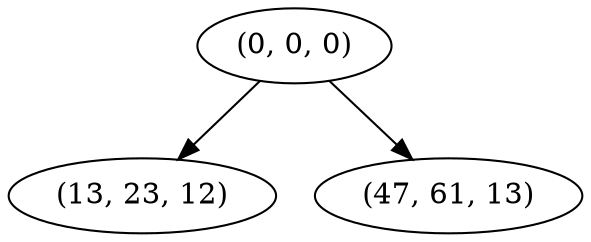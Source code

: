 digraph tree {
    "(0, 0, 0)";
    "(13, 23, 12)";
    "(47, 61, 13)";
    "(0, 0, 0)" -> "(13, 23, 12)";
    "(0, 0, 0)" -> "(47, 61, 13)";
}
